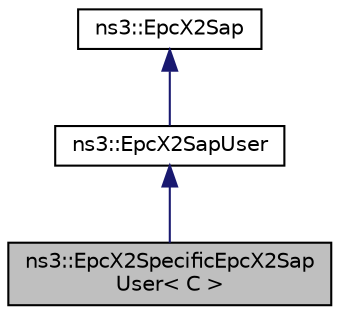 digraph "ns3::EpcX2SpecificEpcX2SapUser&lt; C &gt;"
{
 // LATEX_PDF_SIZE
  edge [fontname="Helvetica",fontsize="10",labelfontname="Helvetica",labelfontsize="10"];
  node [fontname="Helvetica",fontsize="10",shape=record];
  Node1 [label="ns3::EpcX2SpecificEpcX2Sap\lUser\< C \>",height=0.2,width=0.4,color="black", fillcolor="grey75", style="filled", fontcolor="black",tooltip="EpcX2SpecificEpcX2SapUser."];
  Node2 -> Node1 [dir="back",color="midnightblue",fontsize="10",style="solid",fontname="Helvetica"];
  Node2 [label="ns3::EpcX2SapUser",height=0.2,width=0.4,color="black", fillcolor="white", style="filled",URL="$classns3_1_1_epc_x2_sap_user.html",tooltip="These service primitives of this part of the X2 SAP are provided by the RRC entity and issued by the ..."];
  Node3 -> Node2 [dir="back",color="midnightblue",fontsize="10",style="solid",fontname="Helvetica"];
  Node3 [label="ns3::EpcX2Sap",height=0.2,width=0.4,color="black", fillcolor="white", style="filled",URL="$classns3_1_1_epc_x2_sap.html",tooltip="The X2 SAP defines the service between the X2 entity and the RRC entity."];
}
